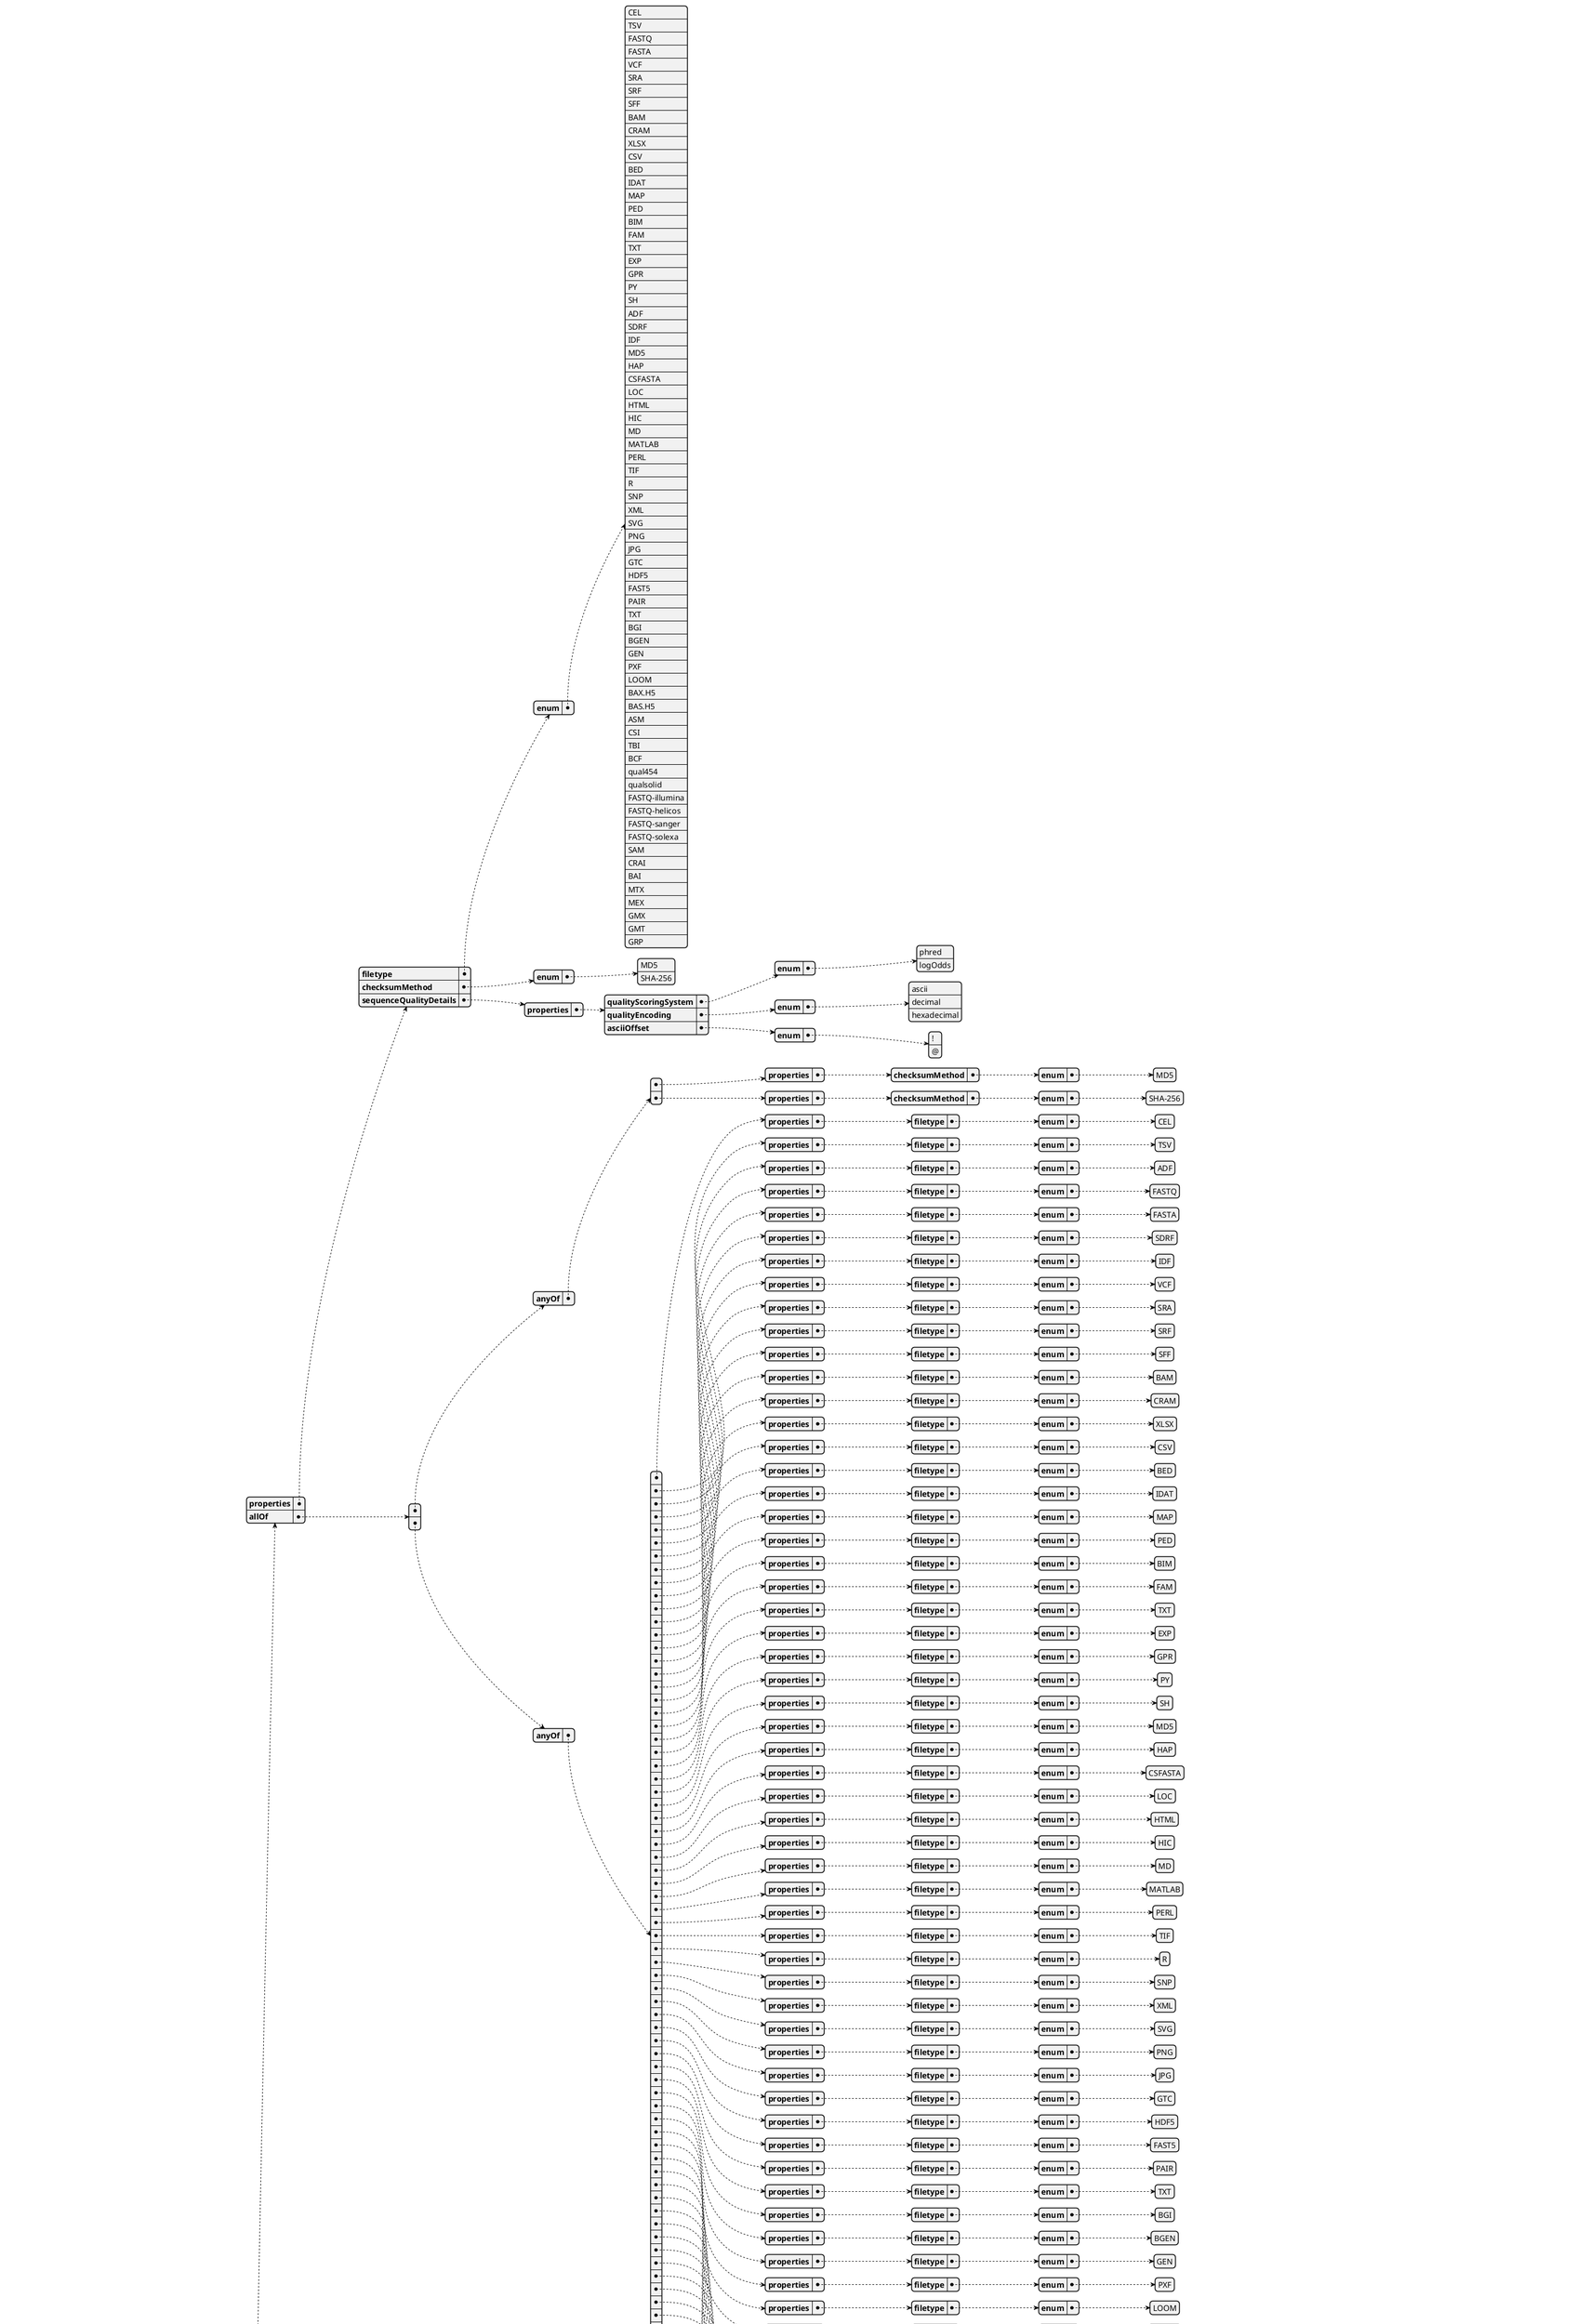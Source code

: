 @startjson

{
    "definitions": {
        "fileObject": {
            "properties": {
                "filetype": {
                    "enum": [
                        "CEL",
                        "TSV",
                        "FASTQ",
                        "FASTA",
                        "VCF",
                        "SRA",
                        "SRF",
                        "SFF",
                        "BAM",
                        "CRAM",
                        "XLSX",
                        "CSV",
                        "BED",
                        "IDAT",
                        "MAP",
                        "PED",
                        "BIM",
                        "FAM",
                        "TXT",
                        "EXP",
                        "GPR",
                        "PY",
                        "SH",
                        "ADF",
                        "SDRF",
                        "IDF",
                        "MD5",
                        "HAP",
                        "CSFASTA",
                        "LOC",
                        "HTML",
                        "HIC",
                        "MD",
                        "MATLAB",
                        "PERL",
                        "TIF",
                        "R",
                        "SNP",
                        "XML",
                        "SVG",
                        "PNG",
                        "JPG",
                        "GTC",
                        "HDF5",
                        "FAST5",
                        "PAIR",
                        "TXT",
                        "BGI",
                        "BGEN",
                        "GEN",
                        "PXF",
                        "LOOM",
                        "BAX.H5",
                        "BAS.H5",
                        "ASM",
                        "CSI",
                        "TBI",
                        "BCF",
                        "qual454",
                        "qualsolid",
                        "FASTQ-illumina",
                        "FASTQ-helicos",
                        "FASTQ-sanger",
                        "FASTQ-solexa",
                        "SAM",
                        "CRAI",
                        "BAI",
                        "MTX",
                        "MEX ",
                        "GMX",
                        "GMT",
                        "GRP"
                    ]
                },
                "checksumMethod": {
                    "enum": [
                        "MD5",
                        "SHA-256"
                    ]
                },
                "sequenceQualityDetails": {
                    "properties": {
                        "qualityScoringSystem": {
                            "enum": [
                                "phred",
                                "logOdds"
                            ]
                        },
                        "qualityEncoding": {
                            "enum": [
                                "ascii",
                                "decimal",
                                "hexadecimal"
                            ]
                        },
                        "asciiOffset": {
                            "enum": [
                                "!",
                                "@"
                            ]
                        }
                    }
                }
            },
            "allOf": [
                {
                    "anyOf": [
                        {
                            "properties": {
                                "checksumMethod": {
                                    "enum": [
                                        "MD5"
                                    ]
                                }
                            }
                        },
                        {
                            "properties": {
                                "checksumMethod": {
                                    "enum": [
                                        "SHA-256"
                                    ]
                                }
                            }
                        }
                    ]
                },
                {
                    "anyOf": [
                        {
                            "properties": {
                                "filetype": {
                                    "enum": [
                                        "CEL"
                                    ]
                                }
                            }
                        },
                        {
                            "properties": {
                                "filetype": {
                                    "enum": [
                                        "TSV"
                                    ]
                                }
                            }
                        },
                        {
                            "properties": {
                                "filetype": {
                                    "enum": [
                                        "ADF"
                                    ]
                                }
                            }
                        },
                        {
                            "properties": {
                                "filetype": {
                                    "enum": [
                                        "FASTQ"
                                    ]
                                }
                            }
                        },
                        {
                            "properties": {
                                "filetype": {
                                    "enum": [
                                        "FASTA"
                                    ]
                                }
                            }
                        },
                        {
                            "properties": {
                                "filetype": {
                                    "enum": [
                                        "SDRF"
                                    ]
                                }
                            }
                        },
                        {
                            "properties": {
                                "filetype": {
                                    "enum": [
                                        "IDF"
                                    ]
                                }
                            }
                        },
                        {
                            "properties": {
                                "filetype": {
                                    "enum": [
                                        "VCF"
                                    ]
                                }
                            }
                        },
                        {
                            "properties": {
                                "filetype": {
                                    "enum": [
                                        "SRA"
                                    ]
                                }
                            }
                        },
                        {
                            "properties": {
                                "filetype": {
                                    "enum": [
                                        "SRF"
                                    ]
                                }
                            }
                        },
                        {
                            "properties": {
                                "filetype": {
                                    "enum": [
                                        "SFF"
                                    ]
                                }
                            }
                        },
                        {
                            "properties": {
                                "filetype": {
                                    "enum": [
                                        "BAM"
                                    ]
                                }
                            }
                        },
                        {
                            "properties": {
                                "filetype": {
                                    "enum": [
                                        "CRAM"
                                    ]
                                }
                            }
                        },
                        {
                            "properties": {
                                "filetype": {
                                    "enum": [
                                        "XLSX"
                                    ]
                                }
                            }
                        },
                        {
                            "properties": {
                                "filetype": {
                                    "enum": [
                                        "CSV"
                                    ]
                                }
                            }
                        },
                        {
                            "properties": {
                                "filetype": {
                                    "enum": [
                                        "BED"
                                    ]
                                }
                            }
                        },
                        {
                            "properties": {
                                "filetype": {
                                    "enum": [
                                        "IDAT"
                                    ]
                                }
                            }
                        },
                        {
                            "properties": {
                                "filetype": {
                                    "enum": [
                                        "MAP"
                                    ]
                                }
                            }
                        },
                        {
                            "properties": {
                                "filetype": {
                                    "enum": [
                                        "PED"
                                    ]
                                }
                            }
                        },
                        {
                            "properties": {
                                "filetype": {
                                    "enum": [
                                        "BIM"
                                    ]
                                }
                            }
                        },
                        {
                            "properties": {
                                "filetype": {
                                    "enum": [
                                        "FAM"
                                    ]
                                }
                            }
                        },
                        {
                            "properties": {
                                "filetype": {
                                    "enum": [
                                        "TXT"
                                    ]
                                }
                            }
                        },
                        {
                            "properties": {
                                "filetype": {
                                    "enum": [
                                        "EXP"
                                    ]
                                }
                            }
                        },
                        {
                            "properties": {
                                "filetype": {
                                    "enum": [
                                        "GPR"
                                    ]
                                }
                            }
                        },
                        {
                            "properties": {
                                "filetype": {
                                    "enum": [
                                        "PY"
                                    ]
                                }
                            }
                        },
                        {
                            "properties": {
                                "filetype": {
                                    "enum": [
                                        "SH"
                                    ]
                                }
                            }
                        },
                        {
                            "properties": {
                                "filetype": {
                                    "enum": [
                                        "MD5"
                                    ]
                                }
                            }
                        },
                        {
                            "properties": {
                                "filetype": {
                                    "enum": [
                                        "HAP"
                                    ]
                                }
                            }
                        },
                        {
                            "properties": {
                                "filetype": {
                                    "enum": [
                                        "CSFASTA"
                                    ]
                                }
                            }
                        },
                        {
                            "properties": {
                                "filetype": {
                                    "enum": [
                                        "LOC"
                                    ]
                                }
                            }
                        },
                        {
                            "properties": {
                                "filetype": {
                                    "enum": [
                                        "HTML"
                                    ]
                                }
                            }
                        },
                        {
                            "properties": {
                                "filetype": {
                                    "enum": [
                                        "HIC"
                                    ]
                                }
                            }
                        },
                        {
                            "properties": {
                                "filetype": {
                                    "enum": [
                                        "MD"
                                    ]
                                }
                            }
                        },
                        {
                            "properties": {
                                "filetype": {
                                    "enum": [
                                        "MATLAB"
                                    ]
                                }
                            }
                        },
                        {
                            "properties": {
                                "filetype": {
                                    "enum": [
                                        "PERL"
                                    ]
                                }
                            }
                        },
                        {
                            "properties": {
                                "filetype": {
                                    "enum": [
                                        "TIF"
                                    ]
                                }
                            }
                        },
                        {
                            "properties": {
                                "filetype": {
                                    "enum": [
                                        "R"
                                    ]
                                }
                            }
                        },
                        {
                            "properties": {
                                "filetype": {
                                    "enum": [
                                        "SNP"
                                    ]
                                }
                            }
                        },
                        {
                            "properties": {
                                "filetype": {
                                    "enum": [
                                        "XML"
                                    ]
                                }
                            }
                        },
                        {
                            "properties": {
                                "filetype": {
                                    "enum": [
                                        "SVG"
                                    ]
                                }
                            }
                        },
                        {
                            "properties": {
                                "filetype": {
                                    "enum": [
                                        "PNG"
                                    ]
                                }
                            }
                        },
                        {
                            "properties": {
                                "filetype": {
                                    "enum": [
                                        "JPG"
                                    ]
                                }
                            }
                        },
                        {
                            "properties": {
                                "filetype": {
                                    "enum": [
                                        "GTC"
                                    ]
                                }
                            }
                        },
                        {
                            "properties": {
                                "filetype": {
                                    "enum": [
                                        "HDF5"
                                    ]
                                }
                            }
                        },
                        {
                            "properties": {
                                "filetype": {
                                    "enum": [
                                        "FAST5"
                                    ]
                                }
                            }
                        },
                        {
                            "properties": {
                                "filetype": {
                                    "enum": [
                                        "PAIR"
                                    ]
                                }
                            }
                        },
                        {
                            "properties": {
                                "filetype": {
                                    "enum": [
                                        "TXT"
                                    ]
                                }
                            }
                        },
                        {
                            "properties": {
                                "filetype": {
                                    "enum": [
                                        "BGI"
                                    ]
                                }
                            }
                        },
                        {
                            "properties": {
                                "filetype": {
                                    "enum": [
                                        "BGEN"
                                    ]
                                }
                            }
                        },
                        {
                            "properties": {
                                "filetype": {
                                    "enum": [
                                        "GEN"
                                    ]
                                }
                            }
                        },
                        {
                            "properties": {
                                "filetype": {
                                    "enum": [
                                        "PXF"
                                    ]
                                }
                            }
                        },
                        {
                            "properties": {
                                "filetype": {
                                    "enum": [
                                        "LOOM"
                                    ]
                                }
                            }
                        },
                        {
                            "properties": {
                                "filetype": {
                                    "enum": [
                                        "BAX.H5"
                                    ]
                                }
                            }
                        },
                        {
                            "properties": {
                                "filetype": {
                                    "enum": [
                                        "BAS.H5"
                                    ]
                                }
                            }
                        },
                        {
                            "properties": {
                                "filetype": {
                                    "enum": [
                                        "ASM"
                                    ]
                                }
                            }
                        },
                        {
                            "properties": {
                                "filetype": {
                                    "enum": [
                                        "CSI"
                                    ]
                                }
                            }
                        },
                        {
                            "properties": {
                                "filetype": {
                                    "enum": [
                                        "TBI"
                                    ]
                                }
                            }
                        },
                        {
                            "properties": {
                                "filetype": {
                                    "enum": [
                                        "BCF"
                                    ]
                                }
                            }
                        },
                        {
                            "properties": {
                                "filetype": {
                                    "enum": [
                                        "qual454"
                                    ]
                                }
                            }
                        },
                        {
                            "properties": {
                                "filetype": {
                                    "enum": [
                                        "qualsolid"
                                    ]
                                }
                            }
                        },
                        {
                            "properties": {
                                "filetype": {
                                    "enum": [
                                        "FASTQ-illumina"
                                    ]
                                }
                            }
                        },
                        {
                            "properties": {
                                "filetype": {
                                    "enum": [
                                        "FASTQ-helicos"
                                    ]
                                }
                            }
                        },
                        {
                            "properties": {
                                "filetype": {
                                    "enum": [
                                        "FASTQ-sanger"
                                    ]
                                }
                            }
                        },
                        {
                            "properties": {
                                "filetype": {
                                    "enum": [
                                        "FASTQ-solexa"
                                    ]
                                }
                            }
                        },
                        {
                            "properties": {
                                "filetype": {
                                    "enum": [
                                        "SAM"
                                    ]
                                }
                            }
                        },
                        {
                            "properties": {
                                "filetype": {
                                    "enum": [
                                        "CRAI"
                                    ]
                                }
                            }
                        },
                        {
                            "properties": {
                                "filetype": {
                                    "enum": [
                                        "BAI"
                                    ]
                                }
                            }
                        },
                        {
                            "properties": {
                                "filetype": {
                                    "enum": [
                                        "MTX"
                                    ]
                                }
                            }
                        },
                        {
                            "properties": {
                                "filetype": {
                                    "enum": [
                                        "MEX"
                                    ]
                                }
                            }
                        },
                        {
                            "properties": {
                                "filetype": {
                                    "enum": [
                                        "GMX"
                                    ]
                                }
                            }
                        },
                        {
                            "properties": {
                                "filetype": {
                                    "enum": [
                                        "GMT"
                                    ]
                                }
                            }
                        },
                        {
                            "properties": {
                                "filetype": {
                                    "enum": [
                                        "GRP"
                                    ]
                                }
                            }
                        }
                    ]
                }
            ]
        },
        "relationshipObject": {
            "properties": {
                "rType": {
                    "enum": [
                        "referencedBy",
                        "developsFrom",
                        "sameAs",
                        "memberOf",
                        "groupedWith",
                        "familyRelationshipWith",
                        "childOf",
                        "isAfter",
                        "publishedIn",
                        "submittedBy",
                        "contactOf",
                        "mainContactOf"
                    ]
                },
                "rSource": {
                    "allOf": [
                        {
                            "properties": {
                                "objectType": {
                                    "enum": [
                                        "experiment",
                                        "study",
                                        "sample",
                                        "individual",
                                        "submission",
                                        "assay",
                                        "dataset",
                                        "analysis",
                                        "policy",
                                        "DAC",
                                        "protocol",
                                        "externalAccession",
                                        "externalURL"
                                    ]
                                }
                            },
                            "allOf": [
                                {
                                    "anyOf": [
                                        {
                                            "properties": {
                                                "objectType": {
                                                    "enum": [
                                                        "externalAccession"
                                                    ]
                                                }
                                            }
                                        },
                                        {
                                            "properties": {
                                                "objectType": {
                                                    "enum": [
                                                        "experiment"
                                                    ]
                                                }
                                            }
                                        },
                                        {
                                            "properties": {
                                                "objectType": {
                                                    "enum": [
                                                        "study"
                                                    ]
                                                }
                                            }
                                        },
                                        {
                                            "properties": {
                                                "objectType": {
                                                    "enum": [
                                                        "sample"
                                                    ]
                                                }
                                            }
                                        },
                                        {
                                            "properties": {
                                                "objectType": {
                                                    "enum": [
                                                        "submission"
                                                    ]
                                                }
                                            }
                                        },
                                        {
                                            "properties": {
                                                "objectType": {
                                                    "enum": [
                                                        "assay"
                                                    ]
                                                }
                                            }
                                        },
                                        {
                                            "properties": {
                                                "objectType": {
                                                    "enum": [
                                                        "dataset"
                                                    ]
                                                }
                                            }
                                        },
                                        {
                                            "properties": {
                                                "objectType": {
                                                    "enum": [
                                                        "analysis"
                                                    ]
                                                }
                                            }
                                        },
                                        {
                                            "properties": {
                                                "objectType": {
                                                    "enum": [
                                                        "policy"
                                                    ]
                                                }
                                            }
                                        },
                                        {
                                            "properties": {
                                                "objectType": {
                                                    "enum": [
                                                        "DAC"
                                                    ]
                                                }
                                            }
                                        },
                                        {
                                            "properties": {
                                                "objectType": {
                                                    "enum": [
                                                        "individual"
                                                    ]
                                                }
                                            }
                                        },
                                        {
                                            "properties": {
                                                "objectType": {
                                                    "enum": [
                                                        "protocol"
                                                    ]
                                                }
                                            }
                                        }
                                    ]
                                }
                            ]
                        }
                    ]
                },
                "rTarget": {
                    "allOf": [
                        {
                            "properties": {
                                "objectType": {
                                    "enum": [
                                        "experiment",
                                        "study",
                                        "sample",
                                        "individual",
                                        "submission",
                                        "assay",
                                        "dataset",
                                        "analysis",
                                        "policy",
                                        "DAC",
                                        "protocol",
                                        "externalAccession",
                                        "externalURL"
                                    ]
                                }
                            },
                            "allOf": [
                                {
                                    "anyOf": [
                                        {
                                            "properties": {
                                                "objectType": {
                                                    "enum": [
                                                        "externalAccession"
                                                    ]
                                                }
                                            }
                                        },
                                        {
                                            "properties": {
                                                "objectType": {
                                                    "enum": [
                                                        "experiment"
                                                    ]
                                                }
                                            }
                                        },
                                        {
                                            "properties": {
                                                "objectType": {
                                                    "enum": [
                                                        "study"
                                                    ]
                                                }
                                            }
                                        },
                                        {
                                            "properties": {
                                                "objectType": {
                                                    "enum": [
                                                        "sample"
                                                    ]
                                                }
                                            }
                                        },
                                        {
                                            "properties": {
                                                "objectType": {
                                                    "enum": [
                                                        "submission"
                                                    ]
                                                }
                                            }
                                        },
                                        {
                                            "properties": {
                                                "objectType": {
                                                    "enum": [
                                                        "assay"
                                                    ]
                                                }
                                            }
                                        },
                                        {
                                            "properties": {
                                                "objectType": {
                                                    "enum": [
                                                        "dataset"
                                                    ]
                                                }
                                            }
                                        },
                                        {
                                            "properties": {
                                                "objectType": {
                                                    "enum": [
                                                        "analysis"
                                                    ]
                                                }
                                            }
                                        },
                                        {
                                            "properties": {
                                                "objectType": {
                                                    "enum": [
                                                        "policy"
                                                    ]
                                                }
                                            }
                                        },
                                        {
                                            "properties": {
                                                "objectType": {
                                                    "enum": [
                                                        "DAC"
                                                    ]
                                                }
                                            }
                                        },
                                        {
                                            "properties": {
                                                "objectType": {
                                                    "enum": [
                                                        "individual"
                                                    ]
                                                }
                                            }
                                        },
                                        {
                                            "properties": {
                                                "objectType": {
                                                    "enum": [
                                                        "protocol"
                                                    ]
                                                }
                                            }
                                        }
                                    ]
                                }
                            ]
                        }
                    ]
                }
            }
        },
        "objectIdAndObjectTypeCheck": {
            "anyOf": [
                {
                    "properties": {
                        "objectType": {
                            "enum": [
                                "externalAccession"
                            ]
                        }
                    }
                },
                {
                    "properties": {
                        "objectType": {
                            "enum": [
                                "experiment"
                            ]
                        }
                    }
                },
                {
                    "properties": {
                        "objectType": {
                            "enum": [
                                "study"
                            ]
                        }
                    }
                },
                {
                    "properties": {
                        "objectType": {
                            "enum": [
                                "sample"
                            ]
                        }
                    }
                },
                {
                    "properties": {
                        "objectType": {
                            "enum": [
                                "submission"
                            ]
                        }
                    }
                },
                {
                    "properties": {
                        "objectType": {
                            "enum": [
                                "assay"
                            ]
                        }
                    }
                },
                {
                    "properties": {
                        "objectType": {
                            "enum": [
                                "dataset"
                            ]
                        }
                    }
                },
                {
                    "properties": {
                        "objectType": {
                            "enum": [
                                "analysis"
                            ]
                        }
                    }
                },
                {
                    "properties": {
                        "objectType": {
                            "enum": [
                                "policy"
                            ]
                        }
                    }
                },
                {
                    "properties": {
                        "objectType": {
                            "enum": [
                                "DAC"
                            ]
                        }
                    }
                },
                {
                    "properties": {
                        "objectType": {
                            "enum": [
                                "individual"
                            ]
                        }
                    }
                },
                {
                    "properties": {
                        "objectType": {
                            "enum": [
                                "protocol"
                            ]
                        }
                    }
                }
            ]
        },
        "checksumPatternCheck": {
            "anyOf": [
                {
                    "properties": {
                        "checksumMethod": {
                            "enum": [
                                "MD5"
                            ]
                        }
                    }
                },
                {
                    "properties": {
                        "checksumMethod": {
                            "enum": [
                                "SHA-256"
                            ]
                        }
                    }
                }
            ]
        },
        "filenameFiletypePatternCheck": {
            "anyOf": [
                {
                    "properties": {
                        "filetype": {
                            "enum": [
                                "CEL"
                            ]
                        }
                    }
                },
                {
                    "properties": {
                        "filetype": {
                            "enum": [
                                "TSV"
                            ]
                        }
                    }
                },
                {
                    "properties": {
                        "filetype": {
                            "enum": [
                                "ADF"
                            ]
                        }
                    }
                },
                {
                    "properties": {
                        "filetype": {
                            "enum": [
                                "FASTQ"
                            ]
                        }
                    }
                },
                {
                    "properties": {
                        "filetype": {
                            "enum": [
                                "FASTA"
                            ]
                        }
                    }
                },
                {
                    "properties": {
                        "filetype": {
                            "enum": [
                                "SDRF"
                            ]
                        }
                    }
                },
                {
                    "properties": {
                        "filetype": {
                            "enum": [
                                "IDF"
                            ]
                        }
                    }
                },
                {
                    "properties": {
                        "filetype": {
                            "enum": [
                                "VCF"
                            ]
                        }
                    }
                },
                {
                    "properties": {
                        "filetype": {
                            "enum": [
                                "SRA"
                            ]
                        }
                    }
                },
                {
                    "properties": {
                        "filetype": {
                            "enum": [
                                "SRF"
                            ]
                        }
                    }
                },
                {
                    "properties": {
                        "filetype": {
                            "enum": [
                                "SFF"
                            ]
                        }
                    }
                },
                {
                    "properties": {
                        "filetype": {
                            "enum": [
                                "BAM"
                            ]
                        }
                    }
                },
                {
                    "properties": {
                        "filetype": {
                            "enum": [
                                "CRAM"
                            ]
                        }
                    }
                },
                {
                    "properties": {
                        "filetype": {
                            "enum": [
                                "XLSX"
                            ]
                        }
                    }
                },
                {
                    "properties": {
                        "filetype": {
                            "enum": [
                                "CSV"
                            ]
                        }
                    }
                },
                {
                    "properties": {
                        "filetype": {
                            "enum": [
                                "BED"
                            ]
                        }
                    }
                },
                {
                    "properties": {
                        "filetype": {
                            "enum": [
                                "IDAT"
                            ]
                        }
                    }
                },
                {
                    "properties": {
                        "filetype": {
                            "enum": [
                                "MAP"
                            ]
                        }
                    }
                },
                {
                    "properties": {
                        "filetype": {
                            "enum": [
                                "PED"
                            ]
                        }
                    }
                },
                {
                    "properties": {
                        "filetype": {
                            "enum": [
                                "BIM"
                            ]
                        }
                    }
                },
                {
                    "properties": {
                        "filetype": {
                            "enum": [
                                "FAM"
                            ]
                        }
                    }
                },
                {
                    "properties": {
                        "filetype": {
                            "enum": [
                                "TXT"
                            ]
                        }
                    }
                },
                {
                    "properties": {
                        "filetype": {
                            "enum": [
                                "EXP"
                            ]
                        }
                    }
                },
                {
                    "properties": {
                        "filetype": {
                            "enum": [
                                "GPR"
                            ]
                        }
                    }
                },
                {
                    "properties": {
                        "filetype": {
                            "enum": [
                                "PY"
                            ]
                        }
                    }
                },
                {
                    "properties": {
                        "filetype": {
                            "enum": [
                                "SH"
                            ]
                        }
                    }
                },
                {
                    "properties": {
                        "filetype": {
                            "enum": [
                                "MD5"
                            ]
                        }
                    }
                },
                {
                    "properties": {
                        "filetype": {
                            "enum": [
                                "HAP"
                            ]
                        }
                    }
                },
                {
                    "properties": {
                        "filetype": {
                            "enum": [
                                "CSFASTA"
                            ]
                        }
                    }
                },
                {
                    "properties": {
                        "filetype": {
                            "enum": [
                                "LOC"
                            ]
                        }
                    }
                },
                {
                    "properties": {
                        "filetype": {
                            "enum": [
                                "HTML"
                            ]
                        }
                    }
                },
                {
                    "properties": {
                        "filetype": {
                            "enum": [
                                "HIC"
                            ]
                        }
                    }
                },
                {
                    "properties": {
                        "filetype": {
                            "enum": [
                                "MD"
                            ]
                        }
                    }
                },
                {
                    "properties": {
                        "filetype": {
                            "enum": [
                                "MATLAB"
                            ]
                        }
                    }
                },
                {
                    "properties": {
                        "filetype": {
                            "enum": [
                                "PERL"
                            ]
                        }
                    }
                },
                {
                    "properties": {
                        "filetype": {
                            "enum": [
                                "TIF"
                            ]
                        }
                    }
                },
                {
                    "properties": {
                        "filetype": {
                            "enum": [
                                "R"
                            ]
                        }
                    }
                },
                {
                    "properties": {
                        "filetype": {
                            "enum": [
                                "SNP"
                            ]
                        }
                    }
                },
                {
                    "properties": {
                        "filetype": {
                            "enum": [
                                "XML"
                            ]
                        }
                    }
                },
                {
                    "properties": {
                        "filetype": {
                            "enum": [
                                "SVG"
                            ]
                        }
                    }
                },
                {
                    "properties": {
                        "filetype": {
                            "enum": [
                                "PNG"
                            ]
                        }
                    }
                },
                {
                    "properties": {
                        "filetype": {
                            "enum": [
                                "JPG"
                            ]
                        }
                    }
                },
                {
                    "properties": {
                        "filetype": {
                            "enum": [
                                "GTC"
                            ]
                        }
                    }
                },
                {
                    "properties": {
                        "filetype": {
                            "enum": [
                                "HDF5"
                            ]
                        }
                    }
                },
                {
                    "properties": {
                        "filetype": {
                            "enum": [
                                "FAST5"
                            ]
                        }
                    }
                },
                {
                    "properties": {
                        "filetype": {
                            "enum": [
                                "PAIR"
                            ]
                        }
                    }
                },
                {
                    "properties": {
                        "filetype": {
                            "enum": [
                                "TXT"
                            ]
                        }
                    }
                },
                {
                    "properties": {
                        "filetype": {
                            "enum": [
                                "BGI"
                            ]
                        }
                    }
                },
                {
                    "properties": {
                        "filetype": {
                            "enum": [
                                "BGEN"
                            ]
                        }
                    }
                },
                {
                    "properties": {
                        "filetype": {
                            "enum": [
                                "GEN"
                            ]
                        }
                    }
                },
                {
                    "properties": {
                        "filetype": {
                            "enum": [
                                "PXF"
                            ]
                        }
                    }
                },
                {
                    "properties": {
                        "filetype": {
                            "enum": [
                                "LOOM"
                            ]
                        }
                    }
                },
                {
                    "properties": {
                        "filetype": {
                            "enum": [
                                "BAX.H5"
                            ]
                        }
                    }
                },
                {
                    "properties": {
                        "filetype": {
                            "enum": [
                                "BAS.H5"
                            ]
                        }
                    }
                },
                {
                    "properties": {
                        "filetype": {
                            "enum": [
                                "ASM"
                            ]
                        }
                    }
                },
                {
                    "properties": {
                        "filetype": {
                            "enum": [
                                "CSI"
                            ]
                        }
                    }
                },
                {
                    "properties": {
                        "filetype": {
                            "enum": [
                                "TBI"
                            ]
                        }
                    }
                },
                {
                    "properties": {
                        "filetype": {
                            "enum": [
                                "BCF"
                            ]
                        }
                    }
                },
                {
                    "properties": {
                        "filetype": {
                            "enum": [
                                "qual454"
                            ]
                        }
                    }
                },
                {
                    "properties": {
                        "filetype": {
                            "enum": [
                                "qualsolid"
                            ]
                        }
                    }
                },
                {
                    "properties": {
                        "filetype": {
                            "enum": [
                                "FASTQ-illumina"
                            ]
                        }
                    }
                },
                {
                    "properties": {
                        "filetype": {
                            "enum": [
                                "FASTQ-helicos"
                            ]
                        }
                    }
                },
                {
                    "properties": {
                        "filetype": {
                            "enum": [
                                "FASTQ-sanger"
                            ]
                        }
                    }
                },
                {
                    "properties": {
                        "filetype": {
                            "enum": [
                                "FASTQ-solexa"
                            ]
                        }
                    }
                },
                {
                    "properties": {
                        "filetype": {
                            "enum": [
                                "SAM"
                            ]
                        }
                    }
                },
                {
                    "properties": {
                        "filetype": {
                            "enum": [
                                "CRAI"
                            ]
                        }
                    }
                },
                {
                    "properties": {
                        "filetype": {
                            "enum": [
                                "BAI"
                            ]
                        }
                    }
                },
                {
                    "properties": {
                        "filetype": {
                            "enum": [
                                "MTX"
                            ]
                        }
                    }
                },
                {
                    "properties": {
                        "filetype": {
                            "enum": [
                                "MEX"
                            ]
                        }
                    }
                },
                {
                    "properties": {
                        "filetype": {
                            "enum": [
                                "GMX"
                            ]
                        }
                    }
                },
                {
                    "properties": {
                        "filetype": {
                            "enum": [
                                "GMT"
                            ]
                        }
                    }
                },
                {
                    "properties": {
                        "filetype": {
                            "enum": [
                                "GRP"
                            ]
                        }
                    }
                }
            ]
        },
        "assayFiletypes": {
            "properties": {
                "filetype": {
                    "enum": [
                        "BAM",
                        "CRAM",
                        "SAM",
                        "FASTA",
                        "BAI",
                        "CRAI",
                        "CSI",
                        "MD",
                        "TXT",
                        "XML",
                        "MD5",
                        "FASTQ",
                        "FASTQ-helicos",
                        "FASTQ-illumina",
                        "BAS.H5",
                        "BAX.H5",
                        "HDF5",
                        "FASTQ-sanger",
                        "FASTQ-solexa",
                        "IDAT",
                        "CEL",
                        "qualsolid",
                        "qual454",
                        "SRA",
                        "SRF",
                        "SFF",
                        "CSFASTA",
                        "GPR",
                        "ADF",
                        "FAST5"
                    ]
                }
            }
        },
        "oneRelationshipEnd": {
            "properties": {
                "objectType": {
                    "enum": [
                        "experiment",
                        "study",
                        "sample",
                        "individual",
                        "submission",
                        "assay",
                        "dataset",
                        "analysis",
                        "policy",
                        "DAC",
                        "protocol",
                        "externalAccession",
                        "externalURL"
                    ]
                }
            },
            "allOf": [
                {
                    "anyOf": [
                        {
                            "properties": {
                                "objectType": {
                                    "enum": [
                                        "externalAccession"
                                    ]
                                }
                            }
                        },
                        {
                            "properties": {
                                "objectType": {
                                    "enum": [
                                        "experiment"
                                    ]
                                }
                            }
                        },
                        {
                            "properties": {
                                "objectType": {
                                    "enum": [
                                        "study"
                                    ]
                                }
                            }
                        },
                        {
                            "properties": {
                                "objectType": {
                                    "enum": [
                                        "sample"
                                    ]
                                }
                            }
                        },
                        {
                            "properties": {
                                "objectType": {
                                    "enum": [
                                        "submission"
                                    ]
                                }
                            }
                        },
                        {
                            "properties": {
                                "objectType": {
                                    "enum": [
                                        "assay"
                                    ]
                                }
                            }
                        },
                        {
                            "properties": {
                                "objectType": {
                                    "enum": [
                                        "dataset"
                                    ]
                                }
                            }
                        },
                        {
                            "properties": {
                                "objectType": {
                                    "enum": [
                                        "analysis"
                                    ]
                                }
                            }
                        },
                        {
                            "properties": {
                                "objectType": {
                                    "enum": [
                                        "policy"
                                    ]
                                }
                            }
                        },
                        {
                            "properties": {
                                "objectType": {
                                    "enum": [
                                        "DAC"
                                    ]
                                }
                            }
                        },
                        {
                            "properties": {
                                "objectType": {
                                    "enum": [
                                        "individual"
                                    ]
                                }
                            }
                        },
                        {
                            "properties": {
                                "objectType": {
                                    "enum": [
                                        "protocol"
                                    ]
                                }
                            }
                        }
                    ]
                }
            ]
        },
        "biologicalSex": {
            "enum": [
                "male",
                "female",
                "hermaphrodite",
                "pseudohermaphrodite",
                "unknown"
            ]
        },
        "schemaDescriptor": {
            "properties": {
                "objectType": {
                    "enum": [
                        "experiment",
                        "study",
                        "sample",
                        "individual",
                        "submission",
                        "assay",
                        "dataset",
                        "analysis",
                        "policy",
                        "DAC",
                        "protocol",
                        "object-set"
                    ]
                }
            }
        },
        "studyDesignKeywords": {
            "enum": [
                "RNA stability design",
                "binding site identification design",
                "case control design",
                "cell component comparison design",
                "cell cycle design",
                "cell type comparison design",
                "cellular modification design",
                "clinical history design",
                "compound treatment design",
                "cross sectional design",
                "development or differentiation design",
                "disease state design",
                "dose response design",
                "twin design",
                "genetic modification design",
                "genotype design",
                "growth condition design",
                "imprinting design",
                "injury design",
                "innate behavior design",
                "organism part comparison design",
                "organism status design",
                "pathogenicity design",
                "population based design",
                "sex design",
                "species design",
                "stimulus or stress design",
                "strain or line design",
                "time series design",
                "family based design",
                "genotyping design",
                "mobile element identification design",
                "operon identification design",
                "secreted protein identification design",
                "translational bias design",
                "transposable element identification design",
                "hardware variation design",
                "normalization testing design",
                "operator variation design",
                "optimization design",
                "quality control testing design",
                "reference design",
                "replicate design",
                "software variation design",
                "validation by real time PCR design",
                "validation by reverse transcription PCR design"
            ]
        },
        "locusIdentifier": {
            "properties": {
                "lociDescriptor": {
                    "items": {
                        "properties": {
                            "genomicSequenceDescriptor": {
                                "properties": {
                                    "dnaSequenceStrand": {
                                        "enum": [
                                            "forward",
                                            "reverse"
                                        ]
                                    }
                                }
                            }
                        }
                    }
                }
            }
        },
        "genomicSequenceDescriptor": {
            "properties": {
                "dnaSequenceStrand": {
                    "enum": [
                        "forward",
                        "reverse"
                    ]
                }
            }
        },
        "dnaSequenceStrand": {
            "enum": [
                "forward",
                "reverse"
            ]
        },
        "assayTechnologyDescriptor": {
            "properties": {
                "assayInstrument": {
                    "enum": [
                        "array",
                        "sequencer"
                    ]
                }
            }
        },
        "libraryLayout": {
            "enum": [
                "paired-end",
                "single-end"
            ]
        },
        "spotDescriptor": {
            "items": {
                "properties": {
                    "readSpecs": {
                        "items": {
                            "properties": {
                                "readClass": {
                                    "enum": [
                                        "Application Read",
                                        "Technical Read"
                                    ]
                                },
                                "readType": {
                                    "enum": [
                                        "Forward",
                                        "Reverse",
                                        "Adapter",
                                        "Primer",
                                        "Linker",
                                        "BarCode",
                                        "Other"
                                    ]
                                },
                                "expectedBasecallTable": {
                                    "properties": {
                                        "basecalls": {
                                            "items": {
                                                "properties": {
                                                    "matchEdge": {
                                                        "enum": [
                                                            "full",
                                                            "start",
                                                            "end"
                                                        ]
                                                    }
                                                }
                                            }
                                        }
                                    }
                                }
                            }
                        }
                    }
                }
            }
        },
        "typeOfData": {
            "enum": [
                "gene list",
                "genomic data",
                "metagenomic data",
                "metatranscriptomic data",
                "synthetic DNA data",
                "transcriptomic data",
                "viral RNA data",
                "processed sequencing data",
                "processed array data"
            ]
        },
        "phenotypicAbnormality": {
            "properties": {
                "termId": {
                    "anyOf": [
                        {
                            "enum": [
                                "NCIT:C17998",
                                "NCIT:C94232"
                            ]
                        }
                    ]
                }
            }
        },
        "disease": {
            "properties": {
                "termId": {
                    "anyOf": [
                        {
                            "enum": [
                                "NCIT:C17998",
                                "NCIT:C94232"
                            ]
                        }
                    ]
                }
            }
        }
    }
}
@endjson